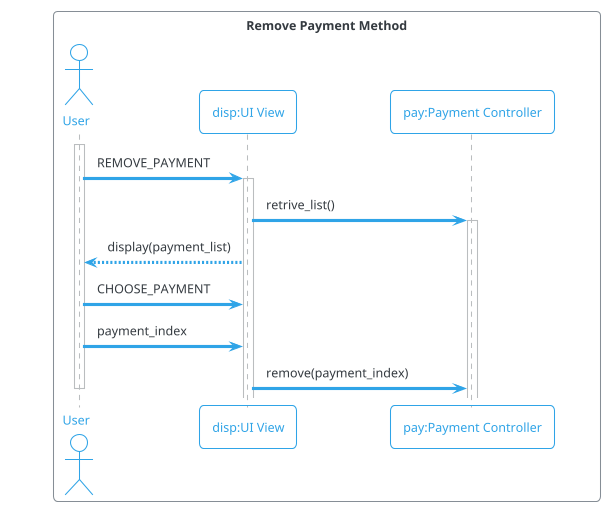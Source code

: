 @startuml remove_payment
!theme cerulean-outline
box "Remove Payment Method"
actor "User" as user
participant "disp:UI View" as disp
participant "pay:Payment Controller" as pay
end box
activate user
user -> disp ++ : REMOVE_PAYMENT
disp -> pay ++ : retrive_list()
disp --> user : display(payment_list)
user -> disp : CHOOSE_PAYMENT
user -> disp : payment_index
disp -> pay : remove(payment_index)
deactivate user
@enduml